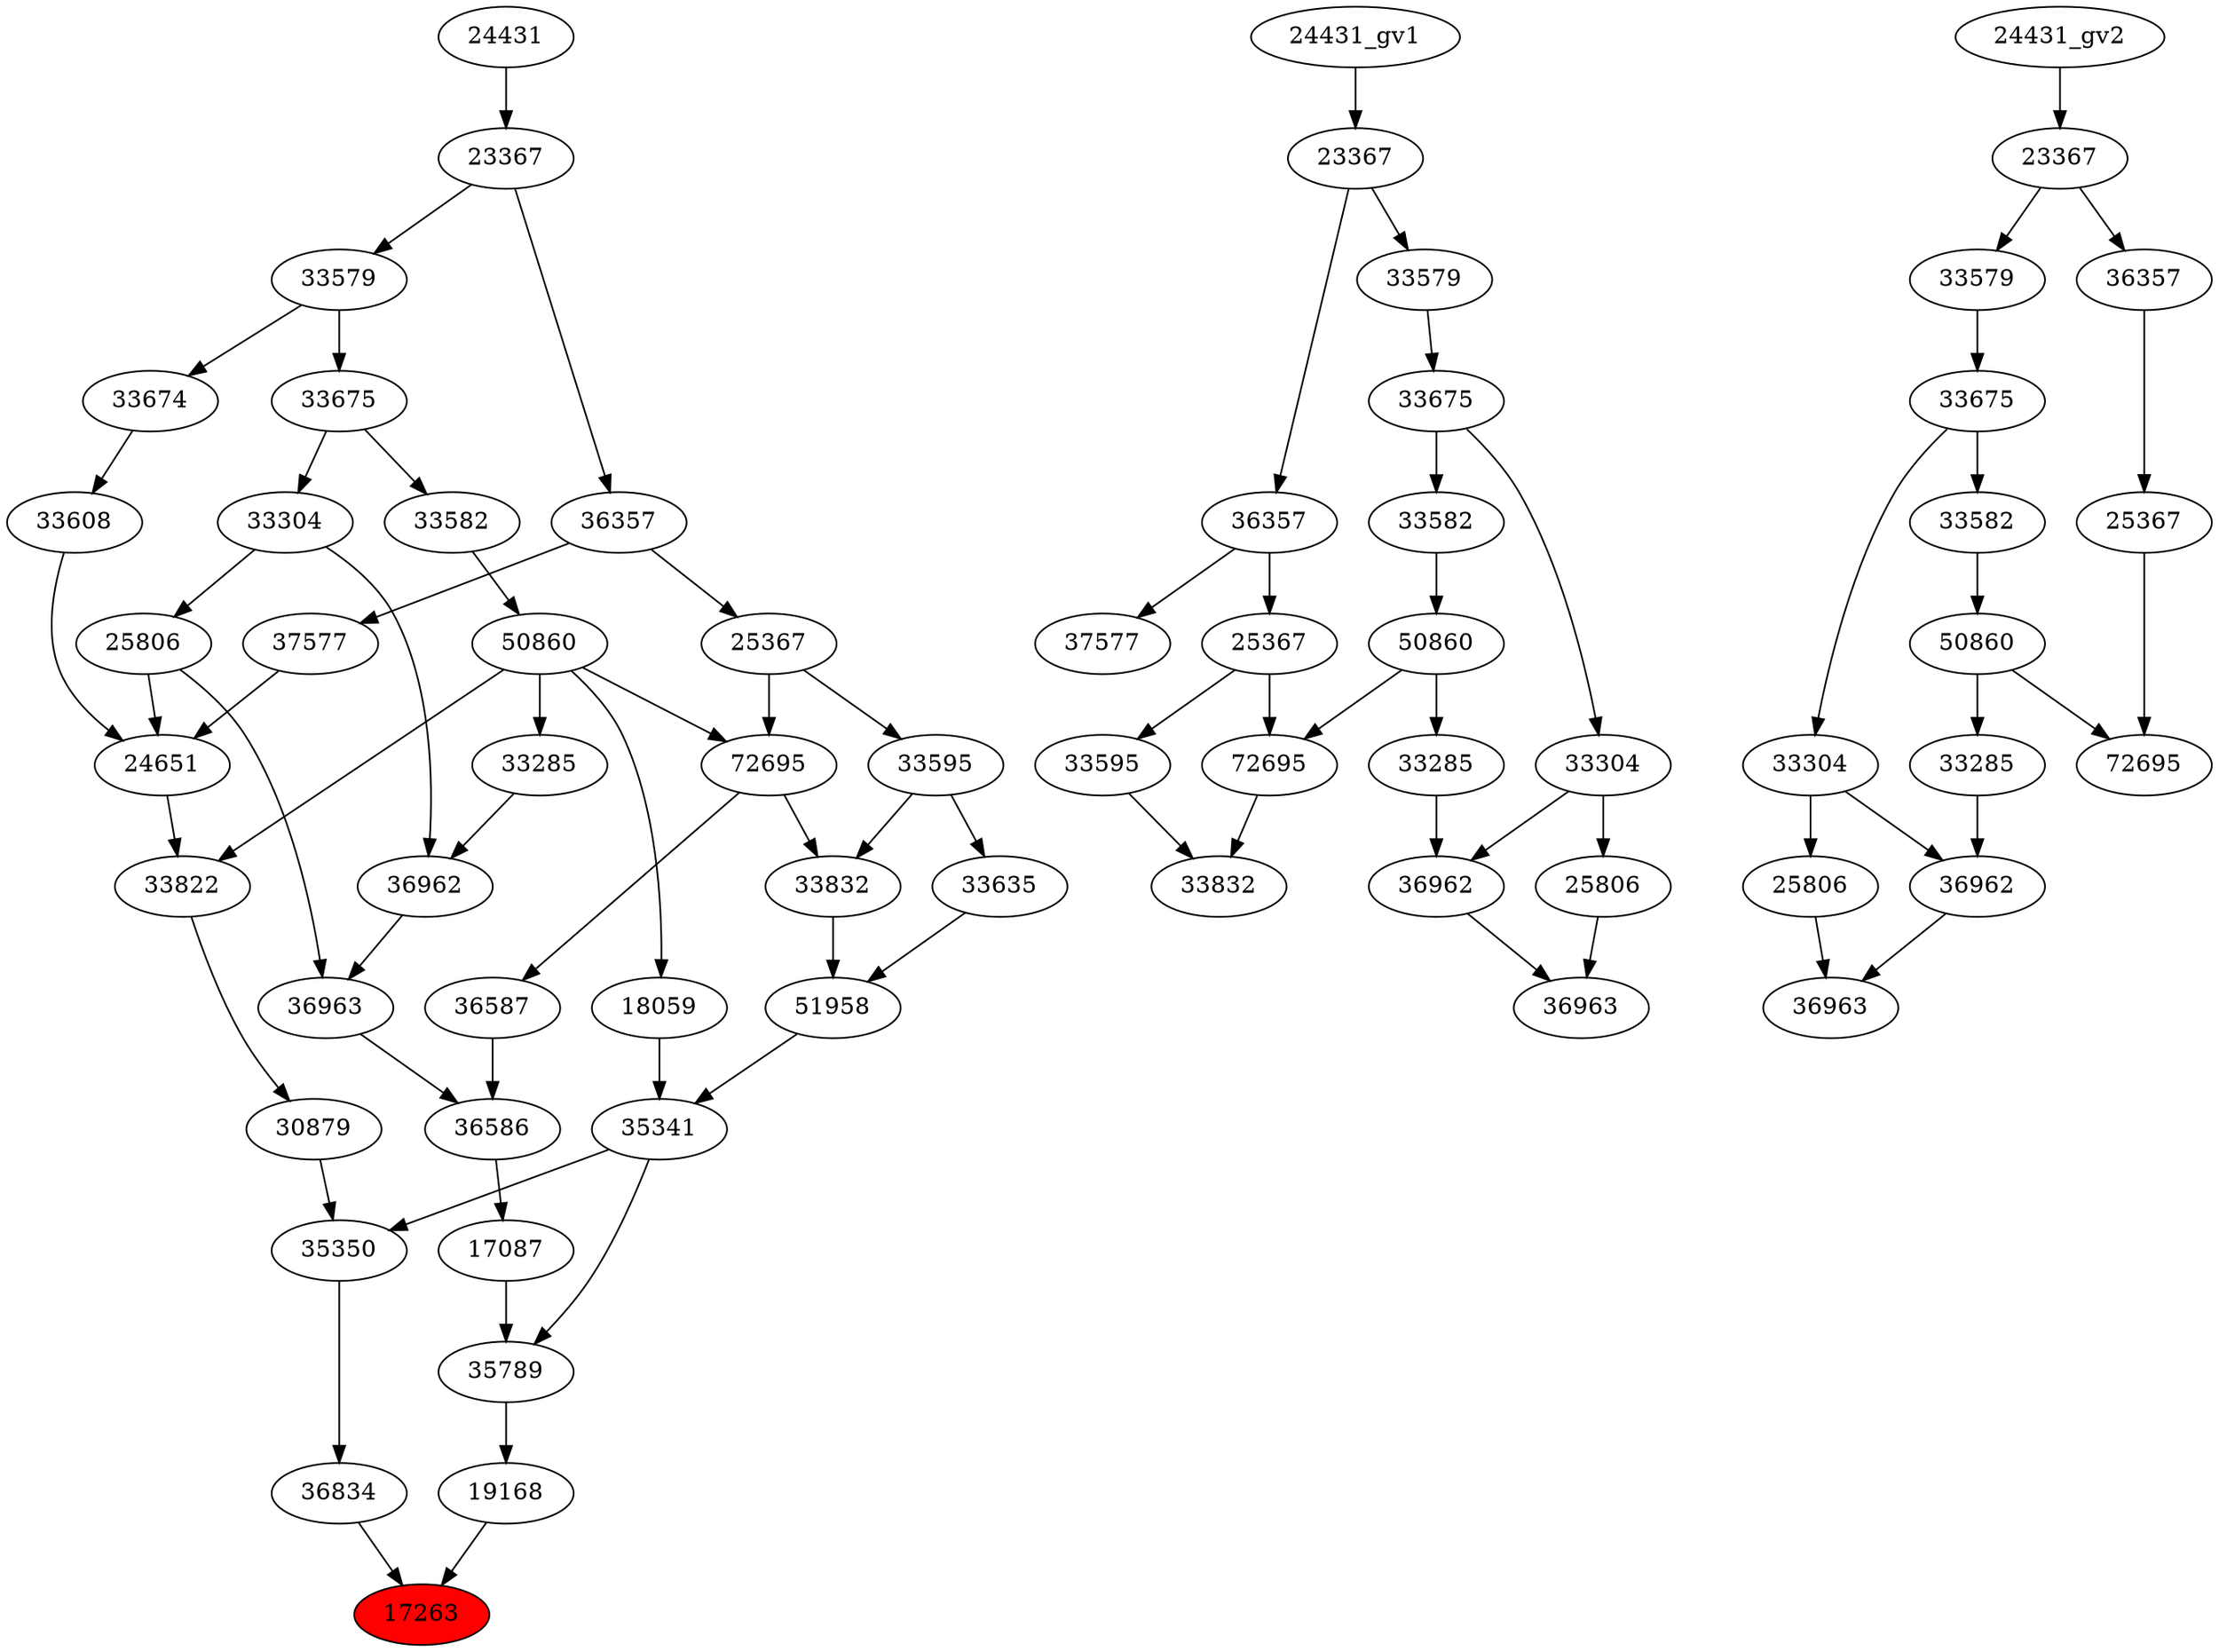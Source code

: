 strict digraph root {
	node [label="\N"];
	{
		node [fillcolor="",
			label="\N",
			style=""
		];
		17263		 [fillcolor=red,
			label=17263,
			style=filled];
		36834		 [label=36834];
		36834 -> 17263;
		19168		 [label=19168];
		19168 -> 17263;
		35350		 [label=35350];
		35350 -> 36834;
		35789		 [label=35789];
		35789 -> 19168;
		30879		 [label=30879];
		30879 -> 35350;
		35341		 [label=35341];
		35341 -> 35350;
		35341 -> 35789;
		17087		 [label=17087];
		17087 -> 35789;
		33822		 [label=33822];
		33822 -> 30879;
		51958		 [label=51958];
		51958 -> 35341;
		18059		 [label=18059];
		18059 -> 35341;
		36586		 [label=36586];
		36586 -> 17087;
		24651		 [label=24651];
		24651 -> 33822;
		50860		 [label=50860];
		50860 -> 33822;
		50860 -> 18059;
		72695		 [label=72695];
		50860 -> 72695;
		33285		 [label=33285];
		50860 -> 33285;
		33832		 [label=33832];
		33832 -> 51958;
		33635		 [label=33635];
		33635 -> 51958;
		36587		 [label=36587];
		36587 -> 36586;
		36963		 [label=36963];
		36963 -> 36586;
		25806		 [label=25806];
		25806 -> 24651;
		25806 -> 36963;
		33608		 [label=33608];
		33608 -> 24651;
		37577		 [label=37577];
		37577 -> 24651;
		33582		 [label=33582];
		33582 -> 50860;
		72695 -> 33832;
		72695 -> 36587;
		33595		 [label=33595];
		33595 -> 33832;
		33595 -> 33635;
		36962		 [label=36962];
		36962 -> 36963;
		33304		 [label=33304];
		33304 -> 25806;
		33304 -> 36962;
		33674		 [label=33674];
		33674 -> 33608;
		36357		 [label=36357];
		36357 -> 37577;
		25367		 [label=25367];
		36357 -> 25367;
		33675		 [label=33675];
		33675 -> 33582;
		33675 -> 33304;
		25367 -> 72695;
		25367 -> 33595;
		33285 -> 36962;
		33579		 [label=33579];
		33579 -> 33674;
		33579 -> 33675;
		23367		 [label=23367];
		23367 -> 36357;
		23367 -> 33579;
		24431		 [label=24431];
		24431 -> 23367;
	}
	{
		node [label="\N"];
		"50860_gv1"		 [label=50860];
		"72695_gv1"		 [label=72695];
		"50860_gv1" -> "72695_gv1";
		"33285_gv1"		 [label=33285];
		"50860_gv1" -> "33285_gv1";
		"33582_gv1"		 [label=33582];
		"33582_gv1" -> "50860_gv1";
		"33832_gv1"		 [label=33832];
		"72695_gv1" -> "33832_gv1";
		"33595_gv1"		 [label=33595];
		"33595_gv1" -> "33832_gv1";
		"36963_gv1"		 [label=36963];
		"36962_gv1"		 [label=36962];
		"36962_gv1" -> "36963_gv1";
		"25806_gv1"		 [label=25806];
		"25806_gv1" -> "36963_gv1";
		"33304_gv1"		 [label=33304];
		"33304_gv1" -> "36962_gv1";
		"33304_gv1" -> "25806_gv1";
		"37577_gv1"		 [label=37577];
		"36357_gv1"		 [label=36357];
		"36357_gv1" -> "37577_gv1";
		"25367_gv1"		 [label=25367];
		"36357_gv1" -> "25367_gv1";
		"33675_gv1"		 [label=33675];
		"33675_gv1" -> "33582_gv1";
		"33675_gv1" -> "33304_gv1";
		"25367_gv1" -> "72695_gv1";
		"25367_gv1" -> "33595_gv1";
		"33285_gv1" -> "36962_gv1";
		"23367_gv1"		 [label=23367];
		"23367_gv1" -> "36357_gv1";
		"33579_gv1"		 [label=33579];
		"23367_gv1" -> "33579_gv1";
		"33579_gv1" -> "33675_gv1";
		"24431_gv1" -> "23367_gv1";
	}
	{
		node [label="\N"];
		"50860_gv2"		 [label=50860];
		"72695_gv2"		 [label=72695];
		"50860_gv2" -> "72695_gv2";
		"33285_gv2"		 [label=33285];
		"50860_gv2" -> "33285_gv2";
		"33582_gv2"		 [label=33582];
		"33582_gv2" -> "50860_gv2";
		"25806_gv2"		 [label=25806];
		"36963_gv2"		 [label=36963];
		"25806_gv2" -> "36963_gv2";
		"33304_gv2"		 [label=33304];
		"33304_gv2" -> "25806_gv2";
		"36962_gv2"		 [label=36962];
		"33304_gv2" -> "36962_gv2";
		"33675_gv2"		 [label=33675];
		"33675_gv2" -> "33582_gv2";
		"33675_gv2" -> "33304_gv2";
		"33579_gv2"		 [label=33579];
		"33579_gv2" -> "33675_gv2";
		"36962_gv2" -> "36963_gv2";
		"23367_gv2"		 [label=23367];
		"23367_gv2" -> "33579_gv2";
		"36357_gv2"		 [label=36357];
		"23367_gv2" -> "36357_gv2";
		"25367_gv2"		 [label=25367];
		"25367_gv2" -> "72695_gv2";
		"33285_gv2" -> "36962_gv2";
		"24431_gv2" -> "23367_gv2";
		"36357_gv2" -> "25367_gv2";
	}
}
